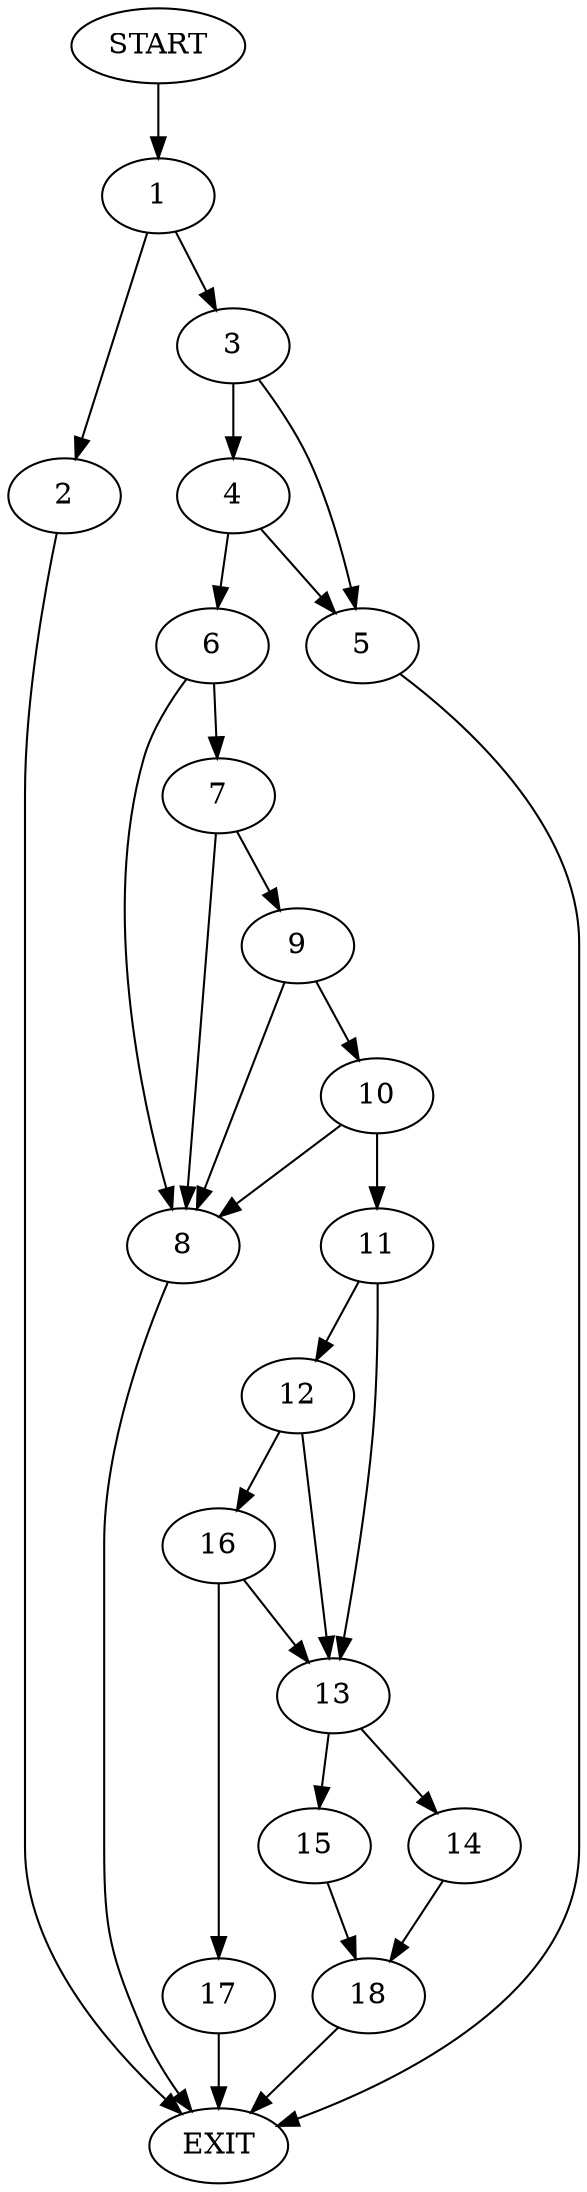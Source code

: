 digraph {
0 [label="START"]
19 [label="EXIT"]
0 -> 1
1 -> 2
1 -> 3
2 -> 19
3 -> 4
3 -> 5
5 -> 19
4 -> 6
4 -> 5
6 -> 7
6 -> 8
8 -> 19
7 -> 8
7 -> 9
9 -> 8
9 -> 10
10 -> 8
10 -> 11
11 -> 12
11 -> 13
13 -> 14
13 -> 15
12 -> 16
12 -> 13
16 -> 13
16 -> 17
17 -> 19
15 -> 18
14 -> 18
18 -> 19
}

